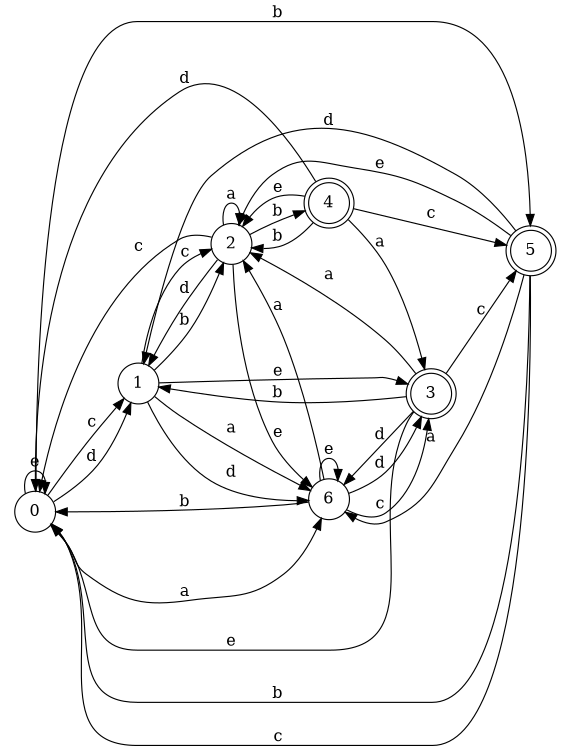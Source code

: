 digraph n6_5 {
__start0 [label="" shape="none"];

rankdir=LR;
size="8,5";

s0 [style="filled", color="black", fillcolor="white" shape="circle", label="0"];
s1 [style="filled", color="black", fillcolor="white" shape="circle", label="1"];
s2 [style="filled", color="black", fillcolor="white" shape="circle", label="2"];
s3 [style="rounded,filled", color="black", fillcolor="white" shape="doublecircle", label="3"];
s4 [style="rounded,filled", color="black", fillcolor="white" shape="doublecircle", label="4"];
s5 [style="rounded,filled", color="black", fillcolor="white" shape="doublecircle", label="5"];
s6 [style="filled", color="black", fillcolor="white" shape="circle", label="6"];
s0 -> s6 [label="a"];
s0 -> s5 [label="b"];
s0 -> s1 [label="c"];
s0 -> s1 [label="d"];
s0 -> s0 [label="e"];
s1 -> s6 [label="a"];
s1 -> s2 [label="b"];
s1 -> s2 [label="c"];
s1 -> s6 [label="d"];
s1 -> s3 [label="e"];
s2 -> s2 [label="a"];
s2 -> s4 [label="b"];
s2 -> s0 [label="c"];
s2 -> s1 [label="d"];
s2 -> s6 [label="e"];
s3 -> s2 [label="a"];
s3 -> s1 [label="b"];
s3 -> s5 [label="c"];
s3 -> s6 [label="d"];
s3 -> s0 [label="e"];
s4 -> s3 [label="a"];
s4 -> s2 [label="b"];
s4 -> s5 [label="c"];
s4 -> s0 [label="d"];
s4 -> s2 [label="e"];
s5 -> s6 [label="a"];
s5 -> s0 [label="b"];
s5 -> s0 [label="c"];
s5 -> s1 [label="d"];
s5 -> s2 [label="e"];
s6 -> s2 [label="a"];
s6 -> s0 [label="b"];
s6 -> s3 [label="c"];
s6 -> s3 [label="d"];
s6 -> s6 [label="e"];

}
